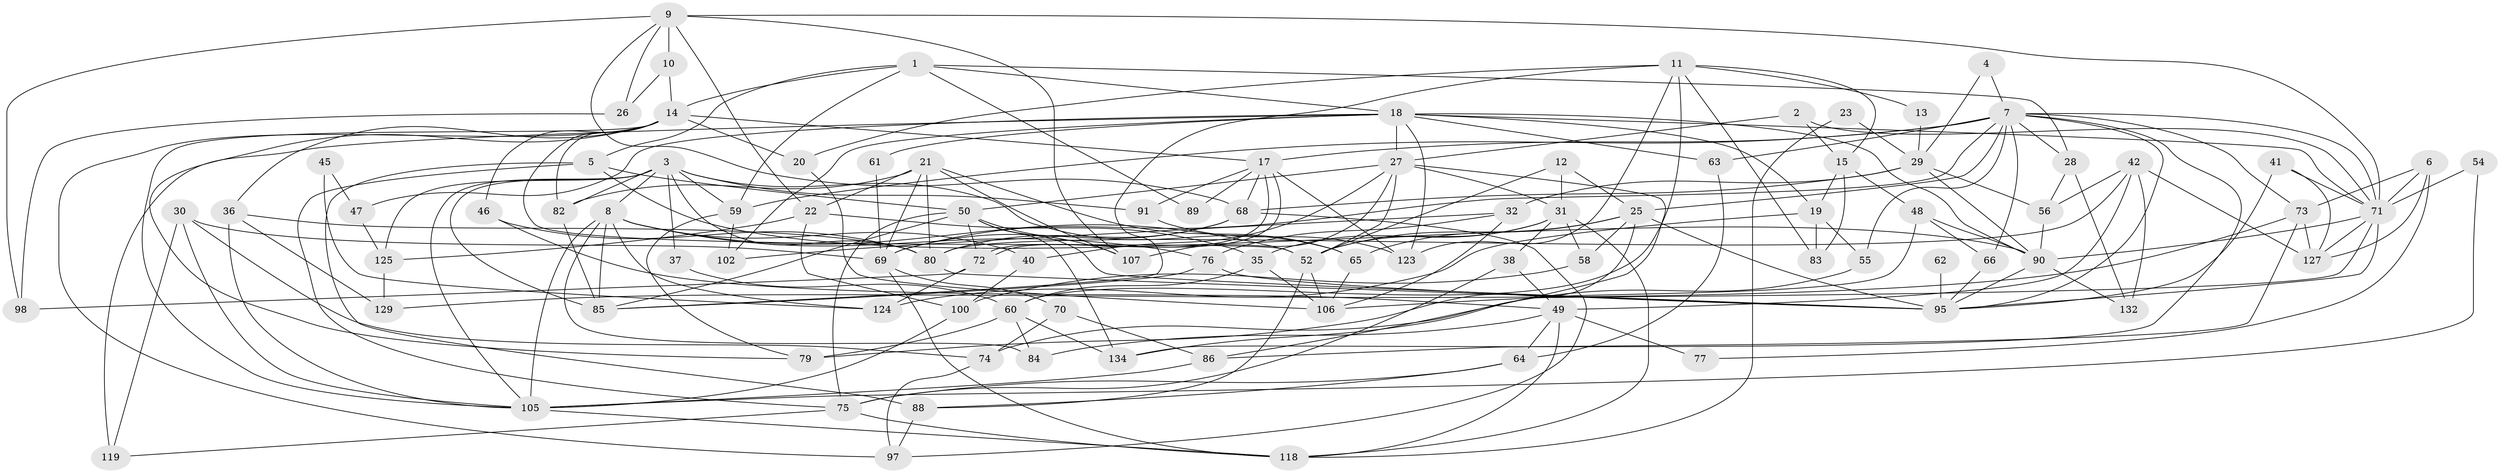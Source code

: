 // original degree distribution, {4: 0.2814814814814815, 3: 0.3111111111111111, 2: 0.1259259259259259, 5: 0.13333333333333333, 6: 0.08888888888888889, 10: 0.007407407407407408, 7: 0.014814814814814815, 9: 0.014814814814814815, 8: 0.022222222222222223}
// Generated by graph-tools (version 1.1) at 2025/11/02/27/25 16:11:17]
// undirected, 94 vertices, 226 edges
graph export_dot {
graph [start="1"]
  node [color=gray90,style=filled];
  1 [super="+122"];
  2;
  3 [super="+87"];
  4;
  5 [super="+51"];
  6 [super="+81"];
  7 [super="+34"];
  8 [super="+130"];
  9 [super="+24"];
  10;
  11 [super="+44"];
  12 [super="+57"];
  13;
  14 [super="+16"];
  15 [super="+39"];
  17 [super="+111"];
  18 [super="+43"];
  19 [super="+103"];
  20;
  21;
  22 [super="+96"];
  23;
  25 [super="+53"];
  26;
  27 [super="+33"];
  28;
  29 [super="+104"];
  30;
  31 [super="+115"];
  32;
  35;
  36;
  37;
  38;
  40;
  41;
  42;
  45;
  46;
  47;
  48;
  49 [super="+133"];
  50 [super="+92"];
  52 [super="+112"];
  54;
  55;
  56 [super="+117"];
  58;
  59 [super="+110"];
  60 [super="+67"];
  61;
  62;
  63;
  64;
  65;
  66;
  68 [super="+114"];
  69 [super="+126"];
  70 [super="+94"];
  71 [super="+93"];
  72;
  73 [super="+116"];
  74 [super="+113"];
  75 [super="+78"];
  76 [super="+108"];
  77;
  79 [super="+131"];
  80 [super="+128"];
  82;
  83;
  84;
  85 [super="+121"];
  86;
  88;
  89;
  90 [super="+101"];
  91;
  95 [super="+99"];
  97;
  98;
  100;
  102;
  105 [super="+109"];
  106 [super="+120"];
  107;
  118;
  119;
  123 [super="+135"];
  124;
  125;
  127;
  129;
  132;
  134;
  1 -- 18;
  1 -- 14;
  1 -- 89;
  1 -- 28;
  1 -- 5;
  1 -- 59;
  2 -- 27;
  2 -- 15;
  2 -- 71;
  3 -- 8;
  3 -- 65;
  3 -- 37;
  3 -- 105;
  3 -- 80;
  3 -- 82;
  3 -- 85;
  3 -- 91;
  3 -- 125;
  3 -- 59;
  4 -- 7;
  4 -- 29;
  5 -- 88;
  5 -- 90;
  5 -- 50;
  5 -- 75;
  6 -- 73;
  6 -- 127;
  6 -- 77;
  6 -- 71;
  7 -- 66;
  7 -- 134;
  7 -- 25;
  7 -- 69;
  7 -- 71;
  7 -- 73;
  7 -- 55;
  7 -- 59;
  7 -- 28;
  7 -- 63;
  7 -- 95;
  7 -- 17;
  8 -- 124;
  8 -- 84;
  8 -- 85;
  8 -- 52;
  8 -- 105;
  8 -- 40;
  8 -- 76;
  9 -- 98;
  9 -- 26;
  9 -- 71;
  9 -- 68;
  9 -- 10;
  9 -- 107;
  9 -- 22;
  10 -- 26;
  10 -- 14;
  11 -- 20;
  11 -- 83;
  11 -- 85;
  11 -- 123;
  11 -- 60;
  11 -- 13;
  11 -- 15;
  12 -- 31;
  12 -- 25;
  12 -- 52;
  13 -- 29;
  14 -- 46;
  14 -- 97;
  14 -- 36;
  14 -- 105;
  14 -- 17;
  14 -- 82;
  14 -- 20;
  14 -- 52;
  14 -- 79;
  15 -- 48;
  15 -- 83;
  15 -- 19;
  17 -- 72;
  17 -- 72;
  17 -- 89;
  17 -- 91;
  17 -- 123;
  17 -- 68;
  18 -- 47;
  18 -- 61;
  18 -- 123;
  18 -- 102;
  18 -- 71;
  18 -- 19;
  18 -- 119;
  18 -- 90;
  18 -- 27;
  18 -- 63;
  19 -- 124;
  19 -- 83;
  19 -- 55;
  20 -- 106;
  21 -- 80;
  21 -- 65;
  21 -- 82;
  21 -- 107;
  21 -- 22;
  21 -- 69;
  22 -- 100;
  22 -- 125;
  22 -- 35;
  23 -- 118;
  23 -- 29;
  25 -- 65;
  25 -- 58;
  25 -- 52;
  25 -- 95;
  25 -- 79;
  26 -- 98;
  27 -- 31;
  27 -- 40;
  27 -- 107;
  27 -- 52;
  27 -- 86;
  27 -- 50;
  28 -- 132;
  28 -- 56;
  29 -- 32;
  29 -- 68;
  29 -- 56;
  29 -- 90;
  30 -- 105;
  30 -- 74;
  30 -- 119;
  30 -- 69;
  31 -- 52;
  31 -- 118;
  31 -- 38;
  31 -- 58;
  31 -- 35;
  32 -- 102;
  32 -- 76;
  32 -- 106;
  35 -- 106;
  35 -- 60;
  36 -- 80;
  36 -- 129;
  36 -- 105;
  37 -- 60;
  38 -- 75;
  38 -- 49;
  40 -- 100;
  41 -- 95;
  41 -- 127;
  41 -- 71;
  42 -- 56;
  42 -- 49;
  42 -- 127;
  42 -- 132;
  42 -- 80;
  45 -- 47;
  45 -- 124;
  46 -- 49;
  46 -- 80;
  47 -- 125;
  48 -- 90;
  48 -- 66;
  48 -- 74;
  49 -- 64;
  49 -- 77;
  49 -- 118;
  49 -- 84;
  50 -- 107;
  50 -- 72;
  50 -- 85;
  50 -- 134;
  50 -- 95;
  50 -- 75;
  52 -- 106;
  52 -- 88;
  54 -- 105;
  54 -- 71;
  55 -- 134;
  56 -- 90;
  58 -- 100;
  59 -- 79;
  59 -- 102;
  60 -- 134;
  60 -- 84;
  60 -- 79 [weight=2];
  61 -- 69;
  62 -- 95 [weight=2];
  63 -- 64;
  64 -- 75;
  64 -- 88;
  65 -- 106;
  66 -- 95;
  68 -- 97;
  68 -- 80;
  68 -- 69;
  69 -- 118;
  69 -- 70;
  70 -- 74;
  70 -- 86;
  71 -- 90 [weight=2];
  71 -- 127;
  71 -- 106;
  71 -- 95;
  72 -- 98;
  72 -- 124;
  73 -- 127;
  73 -- 129;
  73 -- 86;
  74 -- 97;
  75 -- 119;
  75 -- 118;
  76 -- 95;
  76 -- 85;
  80 -- 95;
  82 -- 85;
  86 -- 105;
  88 -- 97;
  90 -- 132;
  90 -- 95;
  91 -- 123;
  100 -- 105;
  105 -- 118;
  125 -- 129;
}
